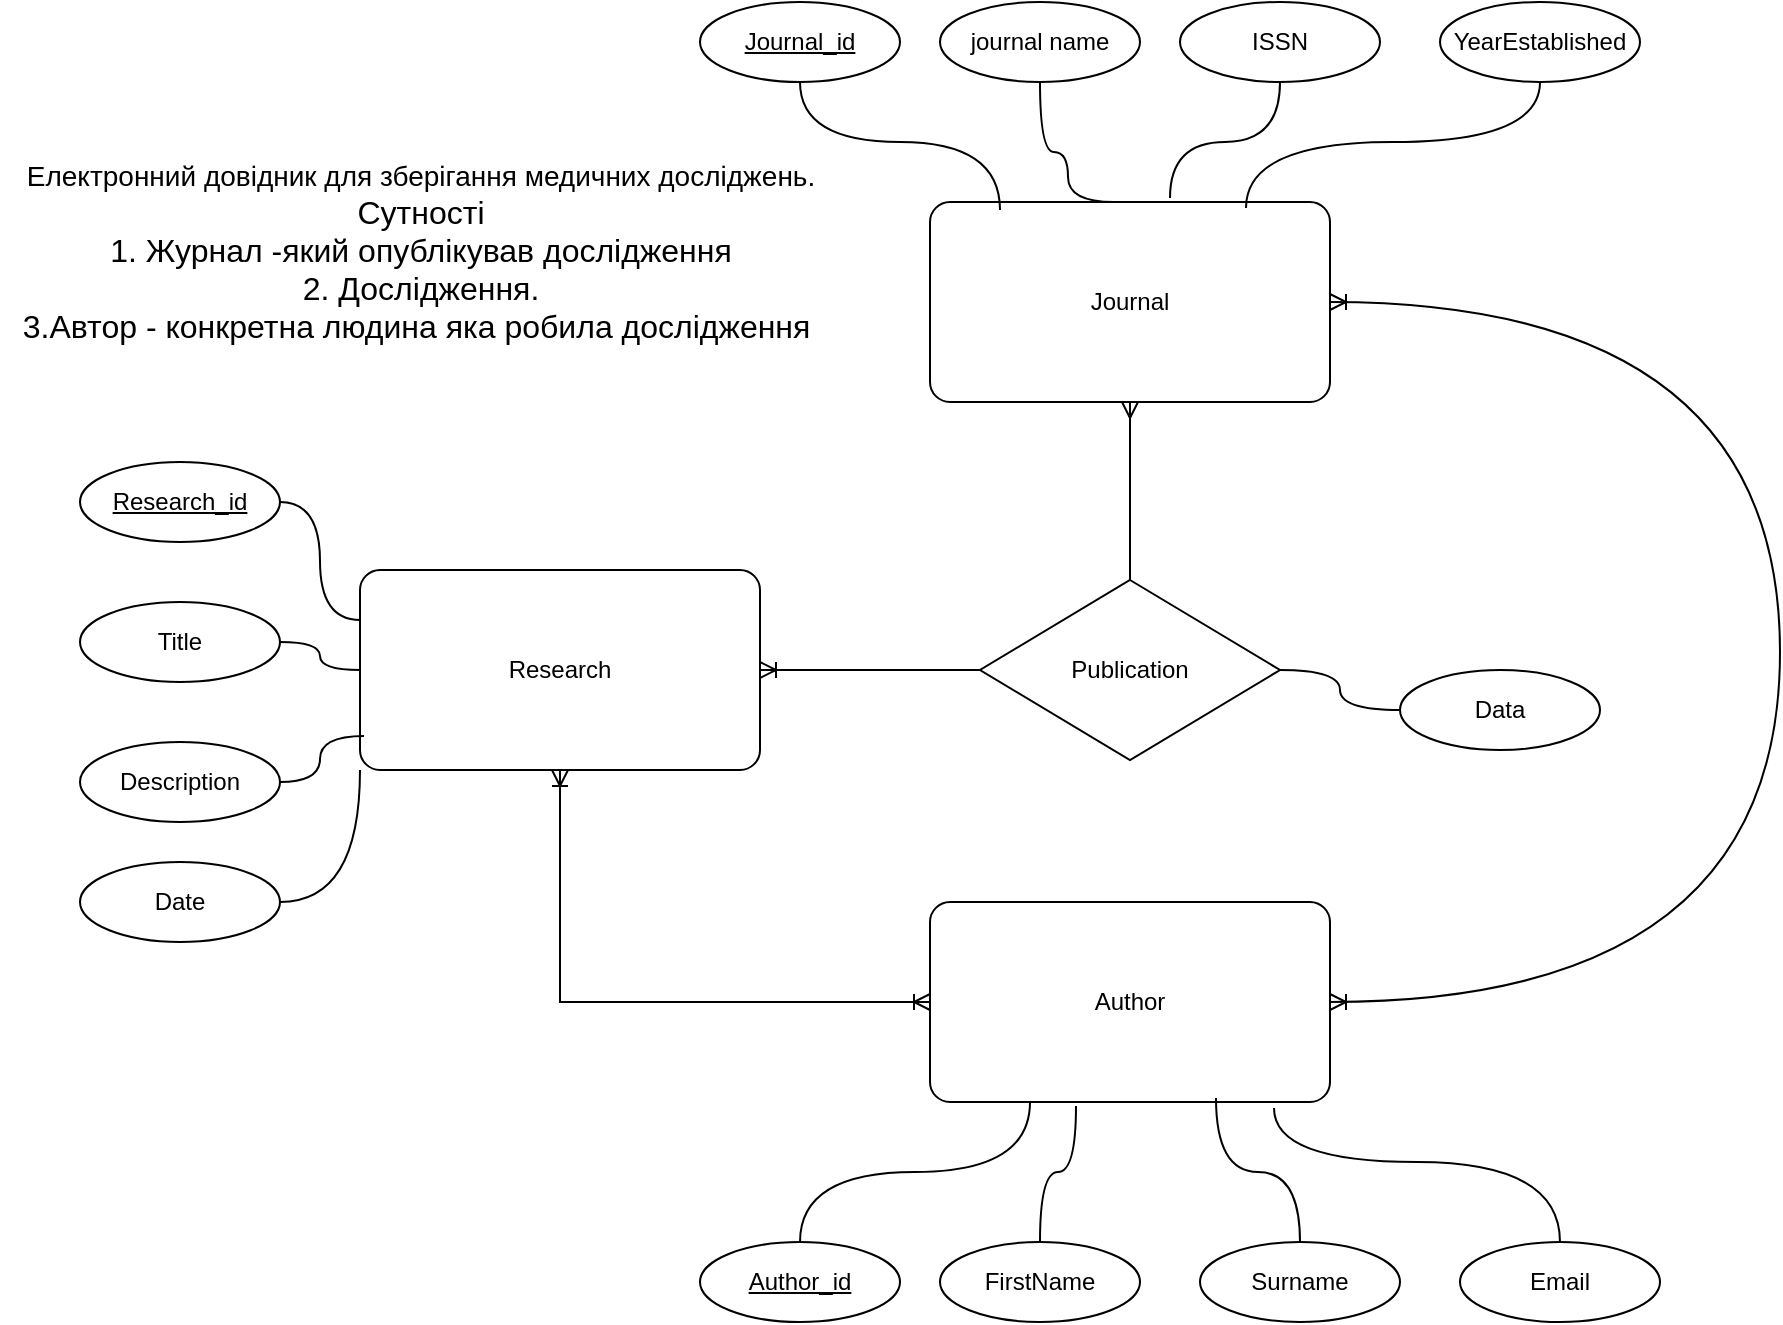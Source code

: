 <mxfile version="24.8.0">
  <diagram id="C5RBs43oDa-KdzZeNtuy" name="Page-1">
    <mxGraphModel dx="1646" dy="780" grid="1" gridSize="10" guides="1" tooltips="1" connect="1" arrows="1" fold="1" page="1" pageScale="1" pageWidth="1169" pageHeight="827" math="0" shadow="0">
      <root>
        <mxCell id="WIyWlLk6GJQsqaUBKTNV-0" />
        <mxCell id="WIyWlLk6GJQsqaUBKTNV-1" parent="WIyWlLk6GJQsqaUBKTNV-0" />
        <mxCell id="d6wtY8Q6QCjfw5QaJIGt-59" style="edgeStyle=orthogonalEdgeStyle;rounded=0;orthogonalLoop=1;jettySize=auto;html=1;exitX=1;exitY=0.5;exitDx=0;exitDy=0;entryX=1;entryY=0.5;entryDx=0;entryDy=0;endArrow=ERoneToMany;endFill=0;curved=1;startArrow=ERoneToMany;startFill=0;" parent="WIyWlLk6GJQsqaUBKTNV-1" source="d6wtY8Q6QCjfw5QaJIGt-1" target="d6wtY8Q6QCjfw5QaJIGt-3" edge="1">
          <mxGeometry relative="1" as="geometry">
            <Array as="points">
              <mxPoint x="890" y="580" />
              <mxPoint x="890" y="230" />
            </Array>
          </mxGeometry>
        </mxCell>
        <mxCell id="d6wtY8Q6QCjfw5QaJIGt-1" value="Author" style="rounded=1;arcSize=10;whiteSpace=wrap;html=1;align=center;" parent="WIyWlLk6GJQsqaUBKTNV-1" vertex="1">
          <mxGeometry x="465" y="530" width="200" height="100" as="geometry" />
        </mxCell>
        <mxCell id="d6wtY8Q6QCjfw5QaJIGt-52" style="edgeStyle=orthogonalEdgeStyle;rounded=0;orthogonalLoop=1;jettySize=auto;html=1;exitX=0.5;exitY=1;exitDx=0;exitDy=0;entryX=0;entryY=0.5;entryDx=0;entryDy=0;endArrow=ERoneToMany;endFill=0;startArrow=ERoneToMany;startFill=0;" parent="WIyWlLk6GJQsqaUBKTNV-1" source="d6wtY8Q6QCjfw5QaJIGt-2" target="d6wtY8Q6QCjfw5QaJIGt-1" edge="1">
          <mxGeometry relative="1" as="geometry" />
        </mxCell>
        <mxCell id="d6wtY8Q6QCjfw5QaJIGt-58" style="edgeStyle=orthogonalEdgeStyle;rounded=0;orthogonalLoop=1;jettySize=auto;html=1;exitX=1;exitY=0.5;exitDx=0;exitDy=0;entryX=0;entryY=0.5;entryDx=0;entryDy=0;endArrow=none;endFill=0;startArrow=ERoneToMany;startFill=0;" parent="WIyWlLk6GJQsqaUBKTNV-1" source="d6wtY8Q6QCjfw5QaJIGt-2" target="d6wtY8Q6QCjfw5QaJIGt-4" edge="1">
          <mxGeometry relative="1" as="geometry" />
        </mxCell>
        <mxCell id="d6wtY8Q6QCjfw5QaJIGt-2" value="Research" style="rounded=1;arcSize=10;whiteSpace=wrap;html=1;align=center;" parent="WIyWlLk6GJQsqaUBKTNV-1" vertex="1">
          <mxGeometry x="180" y="364" width="200" height="100" as="geometry" />
        </mxCell>
        <mxCell id="d6wtY8Q6QCjfw5QaJIGt-3" value="Journal" style="rounded=1;arcSize=10;whiteSpace=wrap;html=1;align=center;" parent="WIyWlLk6GJQsqaUBKTNV-1" vertex="1">
          <mxGeometry x="465" y="180" width="200" height="100" as="geometry" />
        </mxCell>
        <mxCell id="d6wtY8Q6QCjfw5QaJIGt-54" style="edgeStyle=orthogonalEdgeStyle;rounded=0;orthogonalLoop=1;jettySize=auto;html=1;exitX=0.5;exitY=0;exitDx=0;exitDy=0;entryX=0.5;entryY=1;entryDx=0;entryDy=0;endArrow=ERmany;endFill=0;" parent="WIyWlLk6GJQsqaUBKTNV-1" source="d6wtY8Q6QCjfw5QaJIGt-4" target="d6wtY8Q6QCjfw5QaJIGt-3" edge="1">
          <mxGeometry relative="1" as="geometry" />
        </mxCell>
        <mxCell id="d6wtY8Q6QCjfw5QaJIGt-55" style="edgeStyle=orthogonalEdgeStyle;rounded=0;orthogonalLoop=1;jettySize=auto;html=1;exitX=1;exitY=0.5;exitDx=0;exitDy=0;entryX=0;entryY=0.5;entryDx=0;entryDy=0;endArrow=none;endFill=0;curved=1;" parent="WIyWlLk6GJQsqaUBKTNV-1" source="d6wtY8Q6QCjfw5QaJIGt-4" target="d6wtY8Q6QCjfw5QaJIGt-7" edge="1">
          <mxGeometry relative="1" as="geometry" />
        </mxCell>
        <mxCell id="d6wtY8Q6QCjfw5QaJIGt-4" value="Publication" style="shape=rhombus;perimeter=rhombusPerimeter;whiteSpace=wrap;html=1;align=center;" parent="WIyWlLk6GJQsqaUBKTNV-1" vertex="1">
          <mxGeometry x="490" y="369" width="150" height="90" as="geometry" />
        </mxCell>
        <mxCell id="d6wtY8Q6QCjfw5QaJIGt-7" value="Data" style="ellipse;whiteSpace=wrap;html=1;align=center;" parent="WIyWlLk6GJQsqaUBKTNV-1" vertex="1">
          <mxGeometry x="700" y="414" width="100" height="40" as="geometry" />
        </mxCell>
        <mxCell id="d6wtY8Q6QCjfw5QaJIGt-34" style="edgeStyle=orthogonalEdgeStyle;rounded=0;orthogonalLoop=1;jettySize=auto;html=1;exitX=1;exitY=0.5;exitDx=0;exitDy=0;entryX=0;entryY=0.25;entryDx=0;entryDy=0;endArrow=none;endFill=0;curved=1;" parent="WIyWlLk6GJQsqaUBKTNV-1" source="d6wtY8Q6QCjfw5QaJIGt-13" target="d6wtY8Q6QCjfw5QaJIGt-2" edge="1">
          <mxGeometry relative="1" as="geometry" />
        </mxCell>
        <mxCell id="d6wtY8Q6QCjfw5QaJIGt-13" value="Research_id" style="ellipse;whiteSpace=wrap;html=1;align=center;fontStyle=4;" parent="WIyWlLk6GJQsqaUBKTNV-1" vertex="1">
          <mxGeometry x="40" y="310" width="100" height="40" as="geometry" />
        </mxCell>
        <mxCell id="d6wtY8Q6QCjfw5QaJIGt-33" style="edgeStyle=orthogonalEdgeStyle;rounded=0;orthogonalLoop=1;jettySize=auto;html=1;exitX=1;exitY=0.5;exitDx=0;exitDy=0;entryX=0;entryY=0.5;entryDx=0;entryDy=0;endArrow=none;endFill=0;curved=1;" parent="WIyWlLk6GJQsqaUBKTNV-1" source="d6wtY8Q6QCjfw5QaJIGt-14" target="d6wtY8Q6QCjfw5QaJIGt-2" edge="1">
          <mxGeometry relative="1" as="geometry" />
        </mxCell>
        <mxCell id="d6wtY8Q6QCjfw5QaJIGt-14" value="Title" style="ellipse;whiteSpace=wrap;html=1;align=center;" parent="WIyWlLk6GJQsqaUBKTNV-1" vertex="1">
          <mxGeometry x="40" y="380" width="100" height="40" as="geometry" />
        </mxCell>
        <mxCell id="d6wtY8Q6QCjfw5QaJIGt-16" value="Description" style="ellipse;whiteSpace=wrap;html=1;align=center;" parent="WIyWlLk6GJQsqaUBKTNV-1" vertex="1">
          <mxGeometry x="40" y="450" width="100" height="40" as="geometry" />
        </mxCell>
        <mxCell id="d6wtY8Q6QCjfw5QaJIGt-17" value="Author_id" style="ellipse;whiteSpace=wrap;html=1;align=center;fontStyle=4;" parent="WIyWlLk6GJQsqaUBKTNV-1" vertex="1">
          <mxGeometry x="350" y="700" width="100" height="40" as="geometry" />
        </mxCell>
        <mxCell id="d6wtY8Q6QCjfw5QaJIGt-18" value="FirstName" style="ellipse;whiteSpace=wrap;html=1;align=center;" parent="WIyWlLk6GJQsqaUBKTNV-1" vertex="1">
          <mxGeometry x="470" y="700" width="100" height="40" as="geometry" />
        </mxCell>
        <mxCell id="d6wtY8Q6QCjfw5QaJIGt-19" value="Surname" style="ellipse;whiteSpace=wrap;html=1;align=center;" parent="WIyWlLk6GJQsqaUBKTNV-1" vertex="1">
          <mxGeometry x="600" y="700" width="100" height="40" as="geometry" />
        </mxCell>
        <mxCell id="d6wtY8Q6QCjfw5QaJIGt-20" value="Email" style="ellipse;whiteSpace=wrap;html=1;align=center;" parent="WIyWlLk6GJQsqaUBKTNV-1" vertex="1">
          <mxGeometry x="730" y="700" width="100" height="40" as="geometry" />
        </mxCell>
        <mxCell id="d6wtY8Q6QCjfw5QaJIGt-37" style="edgeStyle=orthogonalEdgeStyle;rounded=0;orthogonalLoop=1;jettySize=auto;html=1;exitX=0.5;exitY=1;exitDx=0;exitDy=0;endArrow=none;endFill=0;curved=1;entryX=0.175;entryY=0.04;entryDx=0;entryDy=0;entryPerimeter=0;" parent="WIyWlLk6GJQsqaUBKTNV-1" source="d6wtY8Q6QCjfw5QaJIGt-21" target="d6wtY8Q6QCjfw5QaJIGt-3" edge="1">
          <mxGeometry relative="1" as="geometry" />
        </mxCell>
        <mxCell id="d6wtY8Q6QCjfw5QaJIGt-21" value="Journal_id" style="ellipse;whiteSpace=wrap;html=1;align=center;fontStyle=4;" parent="WIyWlLk6GJQsqaUBKTNV-1" vertex="1">
          <mxGeometry x="350" y="80" width="100" height="40" as="geometry" />
        </mxCell>
        <mxCell id="d6wtY8Q6QCjfw5QaJIGt-22" value="journal name" style="ellipse;whiteSpace=wrap;html=1;align=center;" parent="WIyWlLk6GJQsqaUBKTNV-1" vertex="1">
          <mxGeometry x="470" y="80" width="100" height="40" as="geometry" />
        </mxCell>
        <mxCell id="d6wtY8Q6QCjfw5QaJIGt-23" value="ISSN" style="ellipse;whiteSpace=wrap;html=1;align=center;" parent="WIyWlLk6GJQsqaUBKTNV-1" vertex="1">
          <mxGeometry x="590" y="80" width="100" height="40" as="geometry" />
        </mxCell>
        <mxCell id="d6wtY8Q6QCjfw5QaJIGt-24" value="YearEstablished" style="ellipse;whiteSpace=wrap;html=1;align=center;" parent="WIyWlLk6GJQsqaUBKTNV-1" vertex="1">
          <mxGeometry x="720" y="80" width="100" height="40" as="geometry" />
        </mxCell>
        <mxCell id="d6wtY8Q6QCjfw5QaJIGt-38" style="edgeStyle=orthogonalEdgeStyle;rounded=0;orthogonalLoop=1;jettySize=auto;html=1;exitX=0.5;exitY=1;exitDx=0;exitDy=0;endArrow=none;endFill=0;curved=1;entryX=0.46;entryY=0;entryDx=0;entryDy=0;entryPerimeter=0;" parent="WIyWlLk6GJQsqaUBKTNV-1" source="d6wtY8Q6QCjfw5QaJIGt-22" target="d6wtY8Q6QCjfw5QaJIGt-3" edge="1">
          <mxGeometry relative="1" as="geometry">
            <mxPoint x="410" y="130" as="sourcePoint" />
            <mxPoint x="575" y="190" as="targetPoint" />
            <Array as="points">
              <mxPoint x="520" y="155" />
              <mxPoint x="534" y="155" />
              <mxPoint x="534" y="180" />
            </Array>
          </mxGeometry>
        </mxCell>
        <mxCell id="d6wtY8Q6QCjfw5QaJIGt-39" style="edgeStyle=orthogonalEdgeStyle;rounded=0;orthogonalLoop=1;jettySize=auto;html=1;exitX=0.5;exitY=1;exitDx=0;exitDy=0;endArrow=none;endFill=0;curved=1;entryX=0.6;entryY=-0.02;entryDx=0;entryDy=0;entryPerimeter=0;" parent="WIyWlLk6GJQsqaUBKTNV-1" source="d6wtY8Q6QCjfw5QaJIGt-23" target="d6wtY8Q6QCjfw5QaJIGt-3" edge="1">
          <mxGeometry relative="1" as="geometry">
            <mxPoint x="420" y="140" as="sourcePoint" />
            <mxPoint x="585" y="200" as="targetPoint" />
          </mxGeometry>
        </mxCell>
        <mxCell id="d6wtY8Q6QCjfw5QaJIGt-40" style="edgeStyle=orthogonalEdgeStyle;rounded=0;orthogonalLoop=1;jettySize=auto;html=1;exitX=0.5;exitY=1;exitDx=0;exitDy=0;endArrow=none;endFill=0;curved=1;entryX=0.79;entryY=0.03;entryDx=0;entryDy=0;entryPerimeter=0;" parent="WIyWlLk6GJQsqaUBKTNV-1" source="d6wtY8Q6QCjfw5QaJIGt-24" target="d6wtY8Q6QCjfw5QaJIGt-3" edge="1">
          <mxGeometry relative="1" as="geometry">
            <mxPoint x="430" y="150" as="sourcePoint" />
            <mxPoint x="595" y="210" as="targetPoint" />
          </mxGeometry>
        </mxCell>
        <mxCell id="d6wtY8Q6QCjfw5QaJIGt-41" style="edgeStyle=orthogonalEdgeStyle;rounded=0;orthogonalLoop=1;jettySize=auto;html=1;exitX=0.01;exitY=0.83;exitDx=0;exitDy=0;endArrow=none;endFill=0;curved=1;entryX=1;entryY=0.5;entryDx=0;entryDy=0;exitPerimeter=0;" parent="WIyWlLk6GJQsqaUBKTNV-1" source="d6wtY8Q6QCjfw5QaJIGt-2" target="d6wtY8Q6QCjfw5QaJIGt-16" edge="1">
          <mxGeometry relative="1" as="geometry">
            <mxPoint x="440" y="160" as="sourcePoint" />
            <mxPoint x="605" y="220" as="targetPoint" />
          </mxGeometry>
        </mxCell>
        <mxCell id="d6wtY8Q6QCjfw5QaJIGt-44" style="edgeStyle=orthogonalEdgeStyle;rounded=0;orthogonalLoop=1;jettySize=auto;html=1;exitX=0.5;exitY=0;exitDx=0;exitDy=0;endArrow=none;endFill=0;curved=1;entryX=0.25;entryY=1;entryDx=0;entryDy=0;" parent="WIyWlLk6GJQsqaUBKTNV-1" source="d6wtY8Q6QCjfw5QaJIGt-17" target="d6wtY8Q6QCjfw5QaJIGt-1" edge="1">
          <mxGeometry relative="1" as="geometry">
            <mxPoint x="460" y="180" as="sourcePoint" />
            <mxPoint x="625" y="240" as="targetPoint" />
          </mxGeometry>
        </mxCell>
        <mxCell id="d6wtY8Q6QCjfw5QaJIGt-45" style="edgeStyle=orthogonalEdgeStyle;rounded=0;orthogonalLoop=1;jettySize=auto;html=1;exitX=0.365;exitY=1.02;exitDx=0;exitDy=0;endArrow=none;endFill=0;curved=1;entryX=0.5;entryY=0;entryDx=0;entryDy=0;exitPerimeter=0;" parent="WIyWlLk6GJQsqaUBKTNV-1" source="d6wtY8Q6QCjfw5QaJIGt-1" target="d6wtY8Q6QCjfw5QaJIGt-18" edge="1">
          <mxGeometry relative="1" as="geometry">
            <mxPoint x="470" y="190" as="sourcePoint" />
            <mxPoint x="635" y="250" as="targetPoint" />
          </mxGeometry>
        </mxCell>
        <mxCell id="d6wtY8Q6QCjfw5QaJIGt-46" style="edgeStyle=orthogonalEdgeStyle;rounded=0;orthogonalLoop=1;jettySize=auto;html=1;exitX=0.715;exitY=0.98;exitDx=0;exitDy=0;endArrow=none;endFill=0;curved=1;entryX=0.5;entryY=0;entryDx=0;entryDy=0;exitPerimeter=0;" parent="WIyWlLk6GJQsqaUBKTNV-1" source="d6wtY8Q6QCjfw5QaJIGt-1" target="d6wtY8Q6QCjfw5QaJIGt-19" edge="1">
          <mxGeometry relative="1" as="geometry">
            <mxPoint x="480" y="200" as="sourcePoint" />
            <mxPoint x="645" y="260" as="targetPoint" />
          </mxGeometry>
        </mxCell>
        <mxCell id="d6wtY8Q6QCjfw5QaJIGt-47" style="edgeStyle=orthogonalEdgeStyle;rounded=0;orthogonalLoop=1;jettySize=auto;html=1;exitX=0.86;exitY=1.03;exitDx=0;exitDy=0;endArrow=none;endFill=0;curved=1;entryX=0.5;entryY=0;entryDx=0;entryDy=0;exitPerimeter=0;" parent="WIyWlLk6GJQsqaUBKTNV-1" source="d6wtY8Q6QCjfw5QaJIGt-1" target="d6wtY8Q6QCjfw5QaJIGt-20" edge="1">
          <mxGeometry relative="1" as="geometry">
            <mxPoint x="490" y="210" as="sourcePoint" />
            <mxPoint x="655" y="270" as="targetPoint" />
            <Array as="points">
              <mxPoint x="637" y="660" />
              <mxPoint x="780" y="660" />
            </Array>
          </mxGeometry>
        </mxCell>
        <mxCell id="d6wtY8Q6QCjfw5QaJIGt-57" style="edgeStyle=orthogonalEdgeStyle;rounded=0;orthogonalLoop=1;jettySize=auto;html=1;exitX=1;exitY=0.5;exitDx=0;exitDy=0;entryX=0;entryY=1;entryDx=0;entryDy=0;endArrow=none;endFill=0;curved=1;" parent="WIyWlLk6GJQsqaUBKTNV-1" source="d6wtY8Q6QCjfw5QaJIGt-56" target="d6wtY8Q6QCjfw5QaJIGt-2" edge="1">
          <mxGeometry relative="1" as="geometry" />
        </mxCell>
        <mxCell id="d6wtY8Q6QCjfw5QaJIGt-56" value="Date" style="ellipse;whiteSpace=wrap;html=1;align=center;" parent="WIyWlLk6GJQsqaUBKTNV-1" vertex="1">
          <mxGeometry x="40" y="510" width="100" height="40" as="geometry" />
        </mxCell>
        <mxCell id="d6wtY8Q6QCjfw5QaJIGt-63" value="" style="shape=table;startSize=0;container=1;collapsible=0;childLayout=tableLayout;fontSize=11;fillColor=none;strokeColor=none;" parent="WIyWlLk6GJQsqaUBKTNV-1" vertex="1">
          <mxGeometry x="140" y="90" width="60" height="60" as="geometry" />
        </mxCell>
        <mxCell id="d6wtY8Q6QCjfw5QaJIGt-64" value="&lt;div&gt;&lt;font style=&quot;font-size: 14px;&quot;&gt;Електронний довідник для зберігання медичних досліджень.&lt;/font&gt;&lt;/div&gt;&lt;div&gt;&lt;font size=&quot;3&quot;&gt;Сутності&lt;/font&gt;&lt;/div&gt;&lt;div&gt;&lt;font size=&quot;3&quot;&gt;1. Журнал -який опублікував дослідження&lt;/font&gt;&lt;/div&gt;&lt;div&gt;&lt;font size=&quot;3&quot;&gt;2. Дослідження.&lt;/font&gt;&lt;/div&gt;&lt;div&gt;&lt;font size=&quot;3&quot;&gt;3.Автор - конкретна людина яка робила дослідження&amp;nbsp;&lt;/font&gt;&lt;/div&gt;" style="text;html=1;align=center;verticalAlign=middle;resizable=0;points=[];autosize=1;strokeColor=none;fillColor=none;" parent="WIyWlLk6GJQsqaUBKTNV-1" vertex="1">
          <mxGeometry y="150" width="420" height="110" as="geometry" />
        </mxCell>
      </root>
    </mxGraphModel>
  </diagram>
</mxfile>
